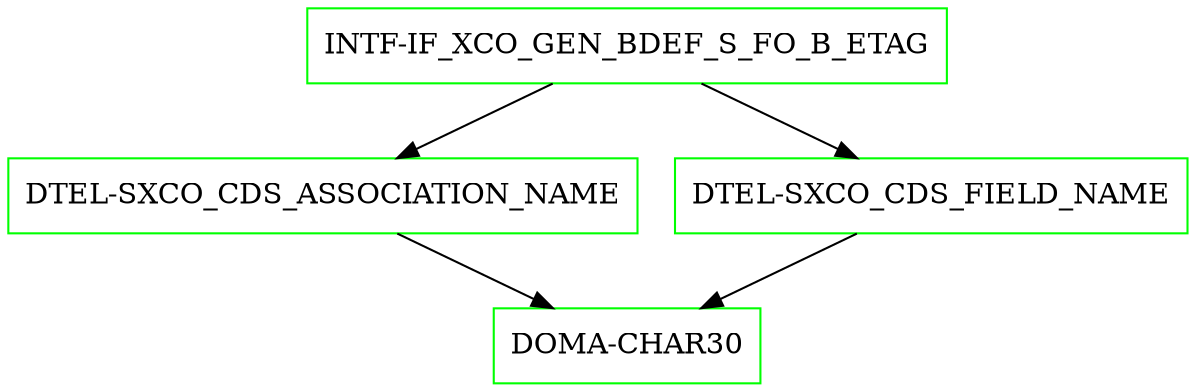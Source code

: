digraph G {
  "INTF-IF_XCO_GEN_BDEF_S_FO_B_ETAG" [shape=box,color=green];
  "DTEL-SXCO_CDS_ASSOCIATION_NAME" [shape=box,color=green,URL="./DTEL_SXCO_CDS_ASSOCIATION_NAME.html"];
  "DOMA-CHAR30" [shape=box,color=green,URL="./DOMA_CHAR30.html"];
  "DTEL-SXCO_CDS_FIELD_NAME" [shape=box,color=green,URL="./DTEL_SXCO_CDS_FIELD_NAME.html"];
  "INTF-IF_XCO_GEN_BDEF_S_FO_B_ETAG" -> "DTEL-SXCO_CDS_FIELD_NAME";
  "INTF-IF_XCO_GEN_BDEF_S_FO_B_ETAG" -> "DTEL-SXCO_CDS_ASSOCIATION_NAME";
  "DTEL-SXCO_CDS_ASSOCIATION_NAME" -> "DOMA-CHAR30";
  "DTEL-SXCO_CDS_FIELD_NAME" -> "DOMA-CHAR30";
}
